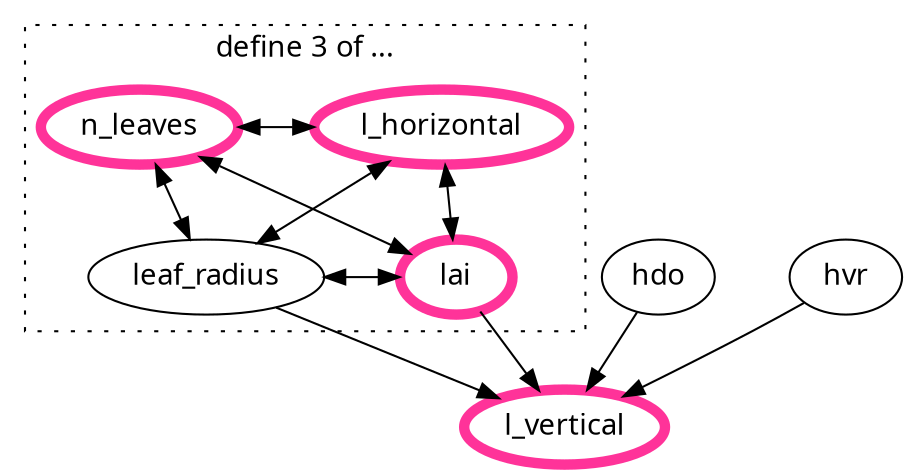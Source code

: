 digraph cuboid_leaf_cloud_params {
    graph [fontname="sans-serif", nodesep="0.5", ranksep="0.5", dpi=66];
    edge [fontname="sans-serif"];
    node [fontname="sans-serif"];

    subgraph cluster_params {
        style="dotted";
        label="define 3 of ...";

        n_leaves [color="#FF3399", penwidth=5];
        l_horizontal [color="#FF3399", penwidth=5];
        lai [color="#FF3399", penwidth=5];

        n_leaves -> l_horizontal [dir="both"];
        l_horizontal -> leaf_radius [dir="both"];
        leaf_radius -> lai [dir="both"];
        lai -> n_leaves [dir="both"];
        lai -> l_horizontal [dir="both"];
        n_leaves -> leaf_radius [dir="both"];

        { rank=same; n_leaves; l_horizontal; };
        { rank=same; leaf_radius; lai; };
    }

        l_vertical [color="#FF3399", penwidth=5];

        leaf_radius -> l_vertical;
        lai -> l_vertical;
        hdo -> l_vertical;
        hvr -> l_vertical;

}
